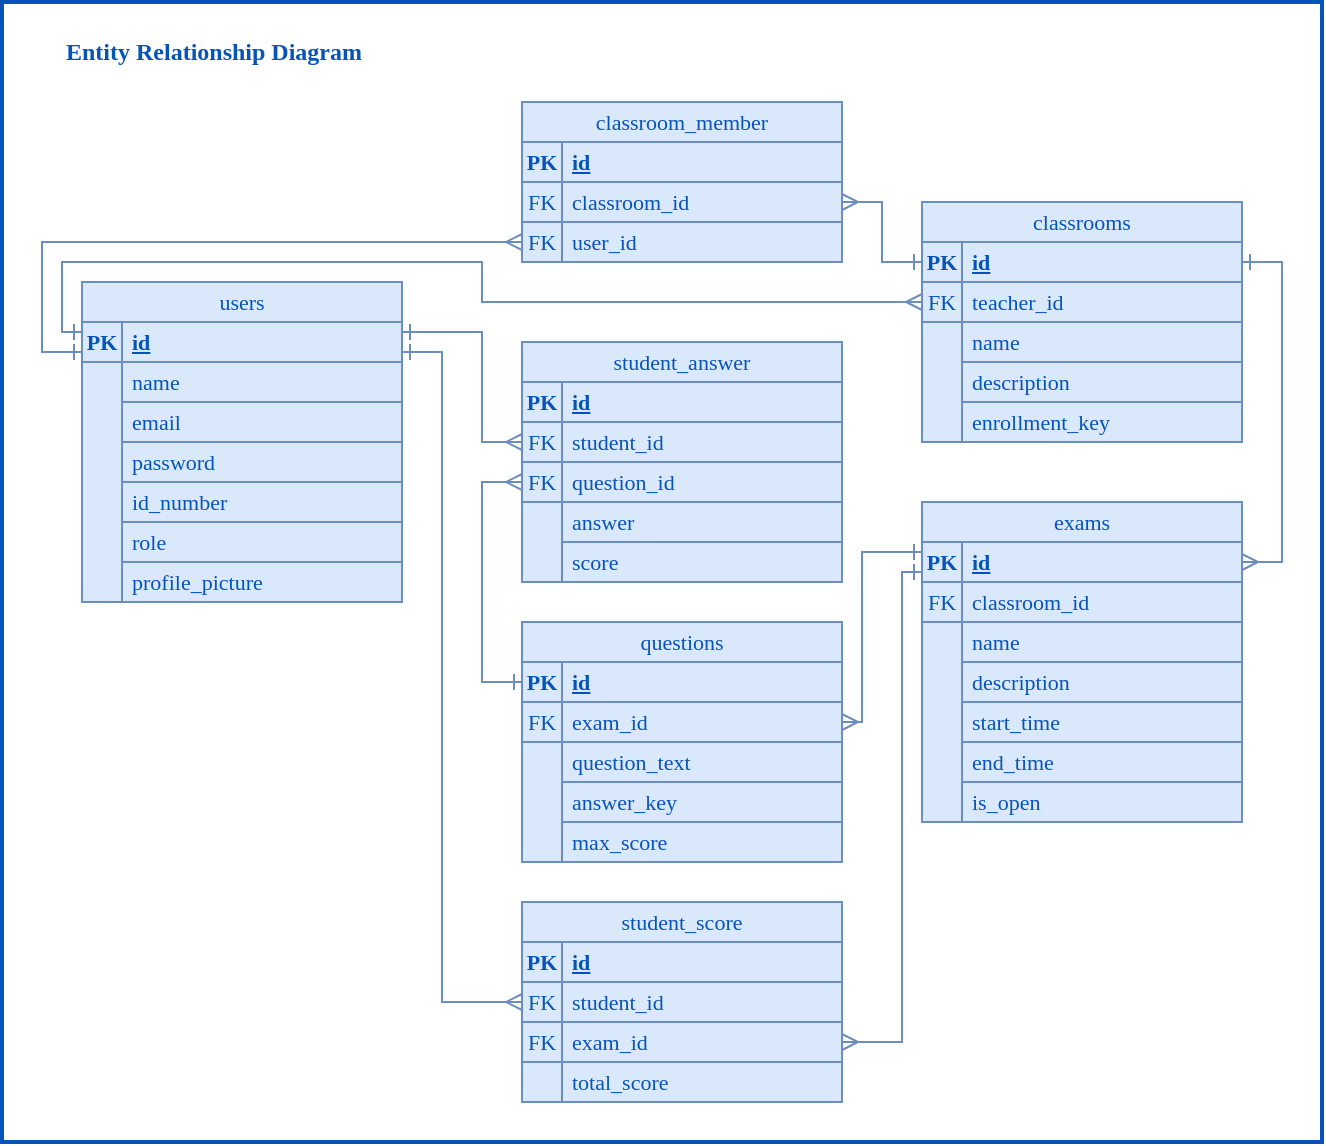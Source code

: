 <mxfile version="21.0.6" type="device"><diagram name="Page-1" id="jyPhjOzdoNEZtlsaGDGt"><mxGraphModel dx="1257" dy="691" grid="1" gridSize="10" guides="1" tooltips="1" connect="1" arrows="1" fold="1" page="1" pageScale="1" pageWidth="850" pageHeight="1100" math="0" shadow="0"><root><mxCell id="0"/><mxCell id="1" parent="0"/><mxCell id="Esa893ykOXGhQDedZgi4-200" value="" style="rounded=0;whiteSpace=wrap;html=1;labelBorderColor=default;strokeWidth=2;fontFamily=Georgia;fontSize=11;fontColor=#0754B8;strokeColor=#0754B8;" parent="1" vertex="1"><mxGeometry x="20" y="40" width="660" height="570" as="geometry"/></mxCell><mxCell id="Esa893ykOXGhQDedZgi4-127" value="" style="group;fontSize=11;fontFamily=Georgia;fillColor=#dae8fc;strokeColor=#6c8ebf;fontColor=#0754B8;" parent="1" vertex="1" connectable="0"><mxGeometry x="280" y="350" width="160" height="120" as="geometry"/></mxCell><mxCell id="Esa893ykOXGhQDedZgi4-93" value="questions" style="rounded=0;whiteSpace=wrap;html=1;strokeWidth=1;fontSize=11;fontFamily=Georgia;fillColor=#dae8fc;strokeColor=#6c8ebf;fontColor=#0754B8;" parent="Esa893ykOXGhQDedZgi4-127" vertex="1"><mxGeometry width="160" height="20" as="geometry"/></mxCell><mxCell id="Esa893ykOXGhQDedZgi4-94" value="" style="rounded=0;whiteSpace=wrap;html=1;strokeWidth=1;fontSize=11;fontFamily=Georgia;fillColor=#dae8fc;strokeColor=#6c8ebf;fontColor=#0754B8;" parent="Esa893ykOXGhQDedZgi4-127" vertex="1"><mxGeometry y="20" width="160" height="20" as="geometry"/></mxCell><mxCell id="Esa893ykOXGhQDedZgi4-95" value="" style="rounded=0;whiteSpace=wrap;html=1;strokeWidth=1;fontSize=11;fontFamily=Georgia;fillColor=#dae8fc;strokeColor=#6c8ebf;fontColor=#0754B8;" parent="Esa893ykOXGhQDedZgi4-127" vertex="1"><mxGeometry y="40" width="160" height="80" as="geometry"/></mxCell><mxCell id="Esa893ykOXGhQDedZgi4-96" value="" style="rounded=0;whiteSpace=wrap;html=1;strokeWidth=1;fontSize=11;fontFamily=Georgia;fillColor=#dae8fc;strokeColor=#6c8ebf;fontColor=#0754B8;" parent="Esa893ykOXGhQDedZgi4-127" vertex="1"><mxGeometry y="40" width="20" height="80" as="geometry"/></mxCell><mxCell id="Esa893ykOXGhQDedZgi4-97" value="&lt;b style=&quot;font-size: 11px;&quot;&gt;PK&lt;/b&gt;" style="rounded=0;whiteSpace=wrap;html=1;strokeWidth=1;fontSize=11;fontFamily=Georgia;fillColor=#dae8fc;strokeColor=#6c8ebf;fontColor=#0754B8;" parent="Esa893ykOXGhQDedZgi4-127" vertex="1"><mxGeometry y="20" width="20" height="20" as="geometry"/></mxCell><mxCell id="Esa893ykOXGhQDedZgi4-98" value="&lt;b style=&quot;font-size: 11px;&quot;&gt;&lt;u style=&quot;font-size: 11px;&quot;&gt;id&lt;/u&gt;&lt;/b&gt;" style="text;html=1;align=left;verticalAlign=middle;whiteSpace=wrap;rounded=0;spacingLeft=3;fontSize=11;fontFamily=Georgia;fillColor=#dae8fc;strokeColor=#6c8ebf;fontColor=#0754B8;" parent="Esa893ykOXGhQDedZgi4-127" vertex="1"><mxGeometry x="20" y="20" width="140" height="20" as="geometry"/></mxCell><mxCell id="Esa893ykOXGhQDedZgi4-99" value="exam_id" style="text;html=1;align=left;verticalAlign=middle;whiteSpace=wrap;rounded=0;spacingLeft=3;fontSize=11;fontFamily=Georgia;fillColor=#dae8fc;strokeColor=#6c8ebf;fontColor=#0754B8;" parent="Esa893ykOXGhQDedZgi4-127" vertex="1"><mxGeometry x="20" y="40" width="140" height="20" as="geometry"/></mxCell><mxCell id="Esa893ykOXGhQDedZgi4-100" value="question_text" style="text;html=1;align=left;verticalAlign=middle;whiteSpace=wrap;rounded=0;spacingLeft=3;fontSize=11;fontFamily=Georgia;fillColor=#dae8fc;strokeColor=#6c8ebf;fontColor=#0754B8;" parent="Esa893ykOXGhQDedZgi4-127" vertex="1"><mxGeometry x="20" y="60" width="140" height="20" as="geometry"/></mxCell><mxCell id="Esa893ykOXGhQDedZgi4-101" value="answer_key" style="text;html=1;align=left;verticalAlign=middle;whiteSpace=wrap;rounded=0;spacingLeft=3;fontSize=11;fontFamily=Georgia;fillColor=#dae8fc;strokeColor=#6c8ebf;fontColor=#0754B8;" parent="Esa893ykOXGhQDedZgi4-127" vertex="1"><mxGeometry x="20" y="80" width="140" height="20" as="geometry"/></mxCell><mxCell id="Esa893ykOXGhQDedZgi4-102" value="max_score" style="text;html=1;align=left;verticalAlign=middle;whiteSpace=wrap;rounded=0;spacingLeft=3;fontSize=11;fontFamily=Georgia;fillColor=#dae8fc;strokeColor=#6c8ebf;fontColor=#0754B8;" parent="Esa893ykOXGhQDedZgi4-127" vertex="1"><mxGeometry x="20" y="100" width="140" height="20" as="geometry"/></mxCell><mxCell id="Esa893ykOXGhQDedZgi4-181" value="FK" style="text;html=1;align=center;verticalAlign=middle;whiteSpace=wrap;rounded=0;fontSize=11;fontFamily=Georgia;fillColor=#dae8fc;strokeColor=#6c8ebf;fontColor=#0754B8;" parent="Esa893ykOXGhQDedZgi4-127" vertex="1"><mxGeometry y="40" width="20" height="20" as="geometry"/></mxCell><mxCell id="Esa893ykOXGhQDedZgi4-128" value="" style="group;fontSize=11;fontFamily=Georgia;fillColor=#dae8fc;strokeColor=#6c8ebf;fontColor=#0754B8;" parent="1" vertex="1" connectable="0"><mxGeometry x="280" y="490" width="160" height="100" as="geometry"/></mxCell><mxCell id="Esa893ykOXGhQDedZgi4-117" value="student_score" style="rounded=0;whiteSpace=wrap;html=1;strokeWidth=1;fontSize=11;fontFamily=Georgia;fillColor=#dae8fc;strokeColor=#6c8ebf;fontColor=#0754B8;" parent="Esa893ykOXGhQDedZgi4-128" vertex="1"><mxGeometry width="160" height="20" as="geometry"/></mxCell><mxCell id="Esa893ykOXGhQDedZgi4-118" value="" style="rounded=0;whiteSpace=wrap;html=1;strokeWidth=1;fontSize=11;fontFamily=Georgia;fillColor=#dae8fc;strokeColor=#6c8ebf;fontColor=#0754B8;" parent="Esa893ykOXGhQDedZgi4-128" vertex="1"><mxGeometry y="20" width="160" height="20" as="geometry"/></mxCell><mxCell id="Esa893ykOXGhQDedZgi4-119" value="" style="rounded=0;whiteSpace=wrap;html=1;strokeWidth=1;fontSize=11;fontFamily=Georgia;fillColor=#dae8fc;strokeColor=#6c8ebf;fontColor=#0754B8;" parent="Esa893ykOXGhQDedZgi4-128" vertex="1"><mxGeometry y="40" width="160" height="60" as="geometry"/></mxCell><mxCell id="Esa893ykOXGhQDedZgi4-120" value="" style="rounded=0;whiteSpace=wrap;html=1;strokeWidth=1;fontSize=11;fontFamily=Georgia;fillColor=#dae8fc;strokeColor=#6c8ebf;fontColor=#0754B8;" parent="Esa893ykOXGhQDedZgi4-128" vertex="1"><mxGeometry y="40" width="20" height="60" as="geometry"/></mxCell><mxCell id="Esa893ykOXGhQDedZgi4-121" value="&lt;b style=&quot;font-size: 11px;&quot;&gt;PK&lt;/b&gt;" style="rounded=0;whiteSpace=wrap;html=1;strokeWidth=1;fontSize=11;fontFamily=Georgia;fillColor=#dae8fc;strokeColor=#6c8ebf;fontColor=#0754B8;" parent="Esa893ykOXGhQDedZgi4-128" vertex="1"><mxGeometry y="20" width="20" height="20" as="geometry"/></mxCell><mxCell id="Esa893ykOXGhQDedZgi4-122" value="&lt;b style=&quot;font-size: 11px;&quot;&gt;&lt;u style=&quot;font-size: 11px;&quot;&gt;id&lt;/u&gt;&lt;/b&gt;" style="text;html=1;align=left;verticalAlign=middle;whiteSpace=wrap;rounded=0;spacingLeft=3;fontSize=11;fontFamily=Georgia;fillColor=#dae8fc;strokeColor=#6c8ebf;fontColor=#0754B8;" parent="Esa893ykOXGhQDedZgi4-128" vertex="1"><mxGeometry x="20" y="20" width="140" height="20" as="geometry"/></mxCell><mxCell id="Esa893ykOXGhQDedZgi4-123" value="student_id" style="text;html=1;align=left;verticalAlign=middle;whiteSpace=wrap;rounded=0;spacingLeft=3;fontSize=11;fontFamily=Georgia;fillColor=#dae8fc;strokeColor=#6c8ebf;fontColor=#0754B8;" parent="Esa893ykOXGhQDedZgi4-128" vertex="1"><mxGeometry x="20" y="40" width="140" height="20" as="geometry"/></mxCell><mxCell id="Esa893ykOXGhQDedZgi4-124" value="exam_id" style="text;html=1;align=left;verticalAlign=middle;whiteSpace=wrap;rounded=0;spacingLeft=3;fontSize=11;fontFamily=Georgia;fillColor=#dae8fc;strokeColor=#6c8ebf;fontColor=#0754B8;" parent="Esa893ykOXGhQDedZgi4-128" vertex="1"><mxGeometry x="20" y="60" width="140" height="20" as="geometry"/></mxCell><mxCell id="Esa893ykOXGhQDedZgi4-125" value="total_score" style="text;html=1;align=left;verticalAlign=middle;whiteSpace=wrap;rounded=0;spacingLeft=3;fontSize=11;fontFamily=Georgia;fillColor=#dae8fc;strokeColor=#6c8ebf;fontColor=#0754B8;" parent="Esa893ykOXGhQDedZgi4-128" vertex="1"><mxGeometry x="20" y="80" width="140" height="20" as="geometry"/></mxCell><mxCell id="Esa893ykOXGhQDedZgi4-179" value="FK" style="text;html=1;align=center;verticalAlign=middle;whiteSpace=wrap;rounded=0;fontSize=11;fontFamily=Georgia;fillColor=#dae8fc;strokeColor=#6c8ebf;fontColor=#0754B8;" parent="Esa893ykOXGhQDedZgi4-128" vertex="1"><mxGeometry y="40" width="20" height="20" as="geometry"/></mxCell><mxCell id="Esa893ykOXGhQDedZgi4-180" value="FK" style="text;html=1;align=center;verticalAlign=middle;whiteSpace=wrap;rounded=0;fontSize=11;fontFamily=Georgia;fillColor=#dae8fc;strokeColor=#6c8ebf;fontColor=#0754B8;" parent="Esa893ykOXGhQDedZgi4-128" vertex="1"><mxGeometry y="60" width="20" height="20" as="geometry"/></mxCell><mxCell id="Esa893ykOXGhQDedZgi4-129" value="" style="group;fontSize=11;fontFamily=Georgia;fillColor=#dae8fc;strokeColor=#6c8ebf;fontColor=#0754B8;" parent="1" vertex="1" connectable="0"><mxGeometry x="280" y="210" width="160" height="120" as="geometry"/></mxCell><mxCell id="Esa893ykOXGhQDedZgi4-105" value="student_answer" style="rounded=0;whiteSpace=wrap;html=1;strokeWidth=1;fontSize=11;fontFamily=Georgia;fillColor=#dae8fc;strokeColor=#6c8ebf;fontColor=#0754B8;" parent="Esa893ykOXGhQDedZgi4-129" vertex="1"><mxGeometry width="160" height="20" as="geometry"/></mxCell><mxCell id="Esa893ykOXGhQDedZgi4-106" value="" style="rounded=0;whiteSpace=wrap;html=1;strokeWidth=1;fontSize=11;fontFamily=Georgia;fillColor=#dae8fc;strokeColor=#6c8ebf;fontColor=#0754B8;" parent="Esa893ykOXGhQDedZgi4-129" vertex="1"><mxGeometry y="20" width="160" height="20" as="geometry"/></mxCell><mxCell id="Esa893ykOXGhQDedZgi4-107" value="" style="rounded=0;whiteSpace=wrap;html=1;strokeWidth=1;fontSize=11;fontFamily=Georgia;fillColor=#dae8fc;strokeColor=#6c8ebf;fontColor=#0754B8;" parent="Esa893ykOXGhQDedZgi4-129" vertex="1"><mxGeometry y="40" width="160" height="80" as="geometry"/></mxCell><mxCell id="Esa893ykOXGhQDedZgi4-108" value="" style="rounded=0;whiteSpace=wrap;html=1;strokeWidth=1;fontSize=11;fontFamily=Georgia;fillColor=#dae8fc;strokeColor=#6c8ebf;fontColor=#0754B8;" parent="Esa893ykOXGhQDedZgi4-129" vertex="1"><mxGeometry y="40" width="20" height="80" as="geometry"/></mxCell><mxCell id="Esa893ykOXGhQDedZgi4-109" value="&lt;b style=&quot;font-size: 11px;&quot;&gt;PK&lt;/b&gt;" style="rounded=0;whiteSpace=wrap;html=1;strokeWidth=1;fontSize=11;fontFamily=Georgia;fillColor=#dae8fc;strokeColor=#6c8ebf;fontColor=#0754B8;" parent="Esa893ykOXGhQDedZgi4-129" vertex="1"><mxGeometry y="20" width="20" height="20" as="geometry"/></mxCell><mxCell id="Esa893ykOXGhQDedZgi4-110" value="&lt;b style=&quot;font-size: 11px;&quot;&gt;&lt;u style=&quot;font-size: 11px;&quot;&gt;id&lt;/u&gt;&lt;/b&gt;" style="text;html=1;align=left;verticalAlign=middle;whiteSpace=wrap;rounded=0;spacingLeft=3;fontSize=11;fontFamily=Georgia;fillColor=#dae8fc;strokeColor=#6c8ebf;fontColor=#0754B8;" parent="Esa893ykOXGhQDedZgi4-129" vertex="1"><mxGeometry x="20" y="20" width="140" height="20" as="geometry"/></mxCell><mxCell id="Esa893ykOXGhQDedZgi4-111" value="student_id" style="text;html=1;align=left;verticalAlign=middle;whiteSpace=wrap;rounded=0;spacingLeft=3;fontSize=11;fontFamily=Georgia;fillColor=#dae8fc;strokeColor=#6c8ebf;fontColor=#0754B8;" parent="Esa893ykOXGhQDedZgi4-129" vertex="1"><mxGeometry x="20" y="40" width="140" height="20" as="geometry"/></mxCell><mxCell id="Esa893ykOXGhQDedZgi4-112" value="question_id" style="text;html=1;align=left;verticalAlign=middle;whiteSpace=wrap;rounded=0;spacingLeft=3;fontSize=11;fontFamily=Georgia;fillColor=#dae8fc;strokeColor=#6c8ebf;fontColor=#0754B8;" parent="Esa893ykOXGhQDedZgi4-129" vertex="1"><mxGeometry x="20" y="60" width="140" height="20" as="geometry"/></mxCell><mxCell id="Esa893ykOXGhQDedZgi4-113" value="answer" style="text;html=1;align=left;verticalAlign=middle;whiteSpace=wrap;rounded=0;spacingLeft=3;fontSize=11;fontFamily=Georgia;fillColor=#dae8fc;strokeColor=#6c8ebf;fontColor=#0754B8;" parent="Esa893ykOXGhQDedZgi4-129" vertex="1"><mxGeometry x="20" y="80" width="140" height="20" as="geometry"/></mxCell><mxCell id="Esa893ykOXGhQDedZgi4-114" value="score" style="text;html=1;align=left;verticalAlign=middle;whiteSpace=wrap;rounded=0;spacingLeft=3;fontSize=11;fontFamily=Georgia;fillColor=#dae8fc;strokeColor=#6c8ebf;fontColor=#0754B8;" parent="Esa893ykOXGhQDedZgi4-129" vertex="1"><mxGeometry x="20" y="100" width="140" height="20" as="geometry"/></mxCell><mxCell id="Esa893ykOXGhQDedZgi4-177" value="FK" style="text;html=1;align=center;verticalAlign=middle;whiteSpace=wrap;rounded=0;fontSize=11;fontFamily=Georgia;fillColor=#dae8fc;strokeColor=#6c8ebf;fontColor=#0754B8;" parent="Esa893ykOXGhQDedZgi4-129" vertex="1"><mxGeometry y="40" width="20" height="20" as="geometry"/></mxCell><mxCell id="Esa893ykOXGhQDedZgi4-178" value="FK" style="text;html=1;align=center;verticalAlign=middle;whiteSpace=wrap;rounded=0;fontSize=11;fontFamily=Georgia;fillColor=#dae8fc;strokeColor=#6c8ebf;fontColor=#0754B8;" parent="Esa893ykOXGhQDedZgi4-129" vertex="1"><mxGeometry y="60" width="20" height="20" as="geometry"/></mxCell><mxCell id="Esa893ykOXGhQDedZgi4-130" value="" style="group;fontSize=11;fontFamily=Georgia;fillColor=#dae8fc;strokeColor=#6c8ebf;fontColor=#0754B8;" parent="1" vertex="1" connectable="0"><mxGeometry x="480" y="140" width="160" height="120" as="geometry"/></mxCell><mxCell id="Esa893ykOXGhQDedZgi4-59" value="classrooms" style="rounded=0;whiteSpace=wrap;html=1;strokeWidth=1;fontSize=11;fontFamily=Georgia;fillColor=#dae8fc;strokeColor=#6c8ebf;fontColor=#0754B8;" parent="Esa893ykOXGhQDedZgi4-130" vertex="1"><mxGeometry width="160" height="20" as="geometry"/></mxCell><mxCell id="Esa893ykOXGhQDedZgi4-60" value="" style="rounded=0;whiteSpace=wrap;html=1;strokeWidth=1;fontSize=11;fontFamily=Georgia;fillColor=#dae8fc;strokeColor=#6c8ebf;fontColor=#0754B8;" parent="Esa893ykOXGhQDedZgi4-130" vertex="1"><mxGeometry y="20" width="160" height="20" as="geometry"/></mxCell><mxCell id="Esa893ykOXGhQDedZgi4-61" value="" style="rounded=0;whiteSpace=wrap;html=1;strokeWidth=1;fontSize=11;fontFamily=Georgia;fillColor=#dae8fc;strokeColor=#6c8ebf;fontColor=#0754B8;" parent="Esa893ykOXGhQDedZgi4-130" vertex="1"><mxGeometry y="40" width="160" height="80" as="geometry"/></mxCell><mxCell id="Esa893ykOXGhQDedZgi4-62" value="" style="rounded=0;whiteSpace=wrap;html=1;strokeWidth=1;fontSize=11;fontFamily=Georgia;fillColor=#dae8fc;strokeColor=#6c8ebf;fontColor=#0754B8;" parent="Esa893ykOXGhQDedZgi4-130" vertex="1"><mxGeometry y="40" width="20" height="80" as="geometry"/></mxCell><mxCell id="Esa893ykOXGhQDedZgi4-63" value="&lt;b style=&quot;font-size: 11px;&quot;&gt;PK&lt;/b&gt;" style="rounded=0;whiteSpace=wrap;html=1;strokeWidth=1;fontSize=11;fontFamily=Georgia;fillColor=#dae8fc;strokeColor=#6c8ebf;fontColor=#0754B8;" parent="Esa893ykOXGhQDedZgi4-130" vertex="1"><mxGeometry y="20" width="20" height="20" as="geometry"/></mxCell><mxCell id="Esa893ykOXGhQDedZgi4-64" value="&lt;b style=&quot;font-size: 11px;&quot;&gt;&lt;u style=&quot;font-size: 11px;&quot;&gt;id&lt;/u&gt;&lt;/b&gt;" style="text;html=1;align=left;verticalAlign=middle;whiteSpace=wrap;rounded=0;spacingLeft=3;fontSize=11;fontFamily=Georgia;fillColor=#dae8fc;strokeColor=#6c8ebf;fontColor=#0754B8;" parent="Esa893ykOXGhQDedZgi4-130" vertex="1"><mxGeometry x="20" y="20" width="140" height="20" as="geometry"/></mxCell><mxCell id="Esa893ykOXGhQDedZgi4-65" value="teacher_id" style="text;html=1;align=left;verticalAlign=middle;whiteSpace=wrap;rounded=0;spacingLeft=3;fontSize=11;fontFamily=Georgia;fillColor=#dae8fc;strokeColor=#6c8ebf;fontColor=#0754B8;" parent="Esa893ykOXGhQDedZgi4-130" vertex="1"><mxGeometry x="20" y="40" width="140" height="20" as="geometry"/></mxCell><mxCell id="Esa893ykOXGhQDedZgi4-66" value="name" style="text;html=1;align=left;verticalAlign=middle;whiteSpace=wrap;rounded=0;spacingLeft=3;fontSize=11;fontFamily=Georgia;fillColor=#dae8fc;strokeColor=#6c8ebf;fontColor=#0754B8;" parent="Esa893ykOXGhQDedZgi4-130" vertex="1"><mxGeometry x="20" y="60" width="140" height="20" as="geometry"/></mxCell><mxCell id="Esa893ykOXGhQDedZgi4-67" value="description" style="text;html=1;align=left;verticalAlign=middle;whiteSpace=wrap;rounded=0;spacingLeft=3;fontSize=11;fontFamily=Georgia;fillColor=#dae8fc;strokeColor=#6c8ebf;fontColor=#0754B8;" parent="Esa893ykOXGhQDedZgi4-130" vertex="1"><mxGeometry x="20" y="80" width="140" height="20" as="geometry"/></mxCell><mxCell id="Esa893ykOXGhQDedZgi4-68" value="enrollment_key" style="text;html=1;align=left;verticalAlign=middle;whiteSpace=wrap;rounded=0;spacingLeft=3;fontSize=11;fontFamily=Georgia;fillColor=#dae8fc;strokeColor=#6c8ebf;fontColor=#0754B8;" parent="Esa893ykOXGhQDedZgi4-130" vertex="1"><mxGeometry x="20" y="100" width="140" height="20" as="geometry"/></mxCell><mxCell id="Esa893ykOXGhQDedZgi4-175" value="FK" style="text;html=1;align=center;verticalAlign=middle;whiteSpace=wrap;rounded=0;fontSize=11;fontFamily=Georgia;fillColor=#dae8fc;strokeColor=#6c8ebf;fontColor=#0754B8;" parent="Esa893ykOXGhQDedZgi4-130" vertex="1"><mxGeometry y="40" width="20" height="20" as="geometry"/></mxCell><mxCell id="Esa893ykOXGhQDedZgi4-131" value="" style="group;fontSize=11;fontFamily=Georgia;fillColor=#dae8fc;strokeColor=#6c8ebf;fontColor=#0754B8;" parent="1" vertex="1" connectable="0"><mxGeometry x="280" y="90" width="160" height="80" as="geometry"/></mxCell><mxCell id="Esa893ykOXGhQDedZgi4-71" value="classroom_member" style="rounded=0;whiteSpace=wrap;html=1;strokeWidth=1;fontSize=11;fontFamily=Georgia;fillColor=#dae8fc;strokeColor=#6c8ebf;fontColor=#0754B8;" parent="Esa893ykOXGhQDedZgi4-131" vertex="1"><mxGeometry width="160" height="20" as="geometry"/></mxCell><mxCell id="Esa893ykOXGhQDedZgi4-72" value="" style="rounded=0;whiteSpace=wrap;html=1;strokeWidth=1;fontSize=11;fontFamily=Georgia;fillColor=#dae8fc;strokeColor=#6c8ebf;fontColor=#0754B8;" parent="Esa893ykOXGhQDedZgi4-131" vertex="1"><mxGeometry y="20" width="160" height="20" as="geometry"/></mxCell><mxCell id="Esa893ykOXGhQDedZgi4-73" value="" style="rounded=0;whiteSpace=wrap;html=1;strokeWidth=1;fontSize=11;fontFamily=Georgia;fillColor=#dae8fc;strokeColor=#6c8ebf;fontColor=#0754B8;" parent="Esa893ykOXGhQDedZgi4-131" vertex="1"><mxGeometry y="40" width="160" height="40" as="geometry"/></mxCell><mxCell id="Esa893ykOXGhQDedZgi4-74" value="" style="rounded=0;whiteSpace=wrap;html=1;strokeWidth=1;fontSize=11;fontFamily=Georgia;fillColor=#dae8fc;strokeColor=#6c8ebf;fontColor=#0754B8;" parent="Esa893ykOXGhQDedZgi4-131" vertex="1"><mxGeometry y="40" width="20" height="40" as="geometry"/></mxCell><mxCell id="Esa893ykOXGhQDedZgi4-75" value="&lt;b style=&quot;font-size: 11px;&quot;&gt;PK&lt;/b&gt;" style="rounded=0;whiteSpace=wrap;html=1;strokeWidth=1;fontSize=11;fontFamily=Georgia;fillColor=#dae8fc;strokeColor=#6c8ebf;fontColor=#0754B8;" parent="Esa893ykOXGhQDedZgi4-131" vertex="1"><mxGeometry y="20" width="20" height="20" as="geometry"/></mxCell><mxCell id="Esa893ykOXGhQDedZgi4-76" value="&lt;b style=&quot;font-size: 11px;&quot;&gt;&lt;u style=&quot;font-size: 11px;&quot;&gt;id&lt;/u&gt;&lt;/b&gt;" style="text;html=1;align=left;verticalAlign=middle;whiteSpace=wrap;rounded=0;spacingLeft=3;fontSize=11;fontFamily=Georgia;fillColor=#dae8fc;strokeColor=#6c8ebf;fontColor=#0754B8;" parent="Esa893ykOXGhQDedZgi4-131" vertex="1"><mxGeometry x="20" y="20" width="140" height="20" as="geometry"/></mxCell><mxCell id="Esa893ykOXGhQDedZgi4-77" value="classroom_id" style="text;html=1;align=left;verticalAlign=middle;whiteSpace=wrap;rounded=0;spacingLeft=3;fontSize=11;fontFamily=Georgia;fillColor=#dae8fc;strokeColor=#6c8ebf;fontColor=#0754B8;" parent="Esa893ykOXGhQDedZgi4-131" vertex="1"><mxGeometry x="20" y="40" width="140" height="20" as="geometry"/></mxCell><mxCell id="Esa893ykOXGhQDedZgi4-78" value="user_id" style="text;html=1;align=left;verticalAlign=middle;whiteSpace=wrap;rounded=0;spacingLeft=3;fontSize=11;fontFamily=Georgia;fillColor=#dae8fc;strokeColor=#6c8ebf;fontColor=#0754B8;" parent="Esa893ykOXGhQDedZgi4-131" vertex="1"><mxGeometry x="20" y="60" width="140" height="20" as="geometry"/></mxCell><mxCell id="Esa893ykOXGhQDedZgi4-151" value="FK" style="text;html=1;align=center;verticalAlign=middle;whiteSpace=wrap;rounded=0;fontSize=11;fontFamily=Georgia;fillColor=#dae8fc;strokeColor=#6c8ebf;fontColor=#0754B8;" parent="Esa893ykOXGhQDedZgi4-131" vertex="1"><mxGeometry y="40" width="20" height="20" as="geometry"/></mxCell><mxCell id="Esa893ykOXGhQDedZgi4-152" value="FK" style="text;html=1;align=center;verticalAlign=middle;whiteSpace=wrap;rounded=0;fontSize=11;fontFamily=Georgia;fillColor=#dae8fc;strokeColor=#6c8ebf;fontColor=#0754B8;" parent="Esa893ykOXGhQDedZgi4-131" vertex="1"><mxGeometry y="60" width="20" height="20" as="geometry"/></mxCell><mxCell id="Esa893ykOXGhQDedZgi4-132" value="" style="group;fontFamily=Georgia;fontSize=11;fillColor=#dae8fc;strokeColor=#6c8ebf;fontColor=#0754B8;" parent="1" vertex="1" connectable="0"><mxGeometry x="60" y="180" width="160" height="160" as="geometry"/></mxCell><mxCell id="Esa893ykOXGhQDedZgi4-46" value="users" style="rounded=0;whiteSpace=wrap;html=1;strokeWidth=1;fontFamily=Georgia;fontSize=11;fillColor=#dae8fc;strokeColor=#6c8ebf;fontColor=#0754B8;" parent="Esa893ykOXGhQDedZgi4-132" vertex="1"><mxGeometry width="160" height="20" as="geometry"/></mxCell><mxCell id="Esa893ykOXGhQDedZgi4-47" value="" style="rounded=0;whiteSpace=wrap;html=1;strokeWidth=1;fontFamily=Georgia;fontSize=11;fillColor=#dae8fc;strokeColor=#6c8ebf;fontColor=#0754B8;" parent="Esa893ykOXGhQDedZgi4-132" vertex="1"><mxGeometry y="20" width="160" height="20" as="geometry"/></mxCell><mxCell id="Esa893ykOXGhQDedZgi4-48" value="" style="rounded=0;whiteSpace=wrap;html=1;strokeWidth=1;fontFamily=Georgia;fontSize=11;fillColor=#dae8fc;strokeColor=#6c8ebf;fontColor=#0754B8;" parent="Esa893ykOXGhQDedZgi4-132" vertex="1"><mxGeometry y="40" width="160" height="120" as="geometry"/></mxCell><mxCell id="Esa893ykOXGhQDedZgi4-49" value="" style="rounded=0;whiteSpace=wrap;html=1;strokeWidth=1;fontFamily=Georgia;fontSize=11;fillColor=#dae8fc;strokeColor=#6c8ebf;fontColor=#0754B8;" parent="Esa893ykOXGhQDedZgi4-132" vertex="1"><mxGeometry y="40" width="20" height="120" as="geometry"/></mxCell><mxCell id="Esa893ykOXGhQDedZgi4-50" value="&lt;b style=&quot;font-size: 11px;&quot;&gt;PK&lt;/b&gt;" style="rounded=0;whiteSpace=wrap;html=1;strokeWidth=1;fontSize=11;fontFamily=Georgia;fillColor=#dae8fc;strokeColor=#6c8ebf;fontColor=#0754B8;" parent="Esa893ykOXGhQDedZgi4-132" vertex="1"><mxGeometry y="20" width="20" height="20" as="geometry"/></mxCell><mxCell id="Esa893ykOXGhQDedZgi4-52" value="&lt;b style=&quot;font-size: 11px;&quot;&gt;&lt;u style=&quot;font-size: 11px;&quot;&gt;id&lt;/u&gt;&lt;/b&gt;" style="text;html=1;align=left;verticalAlign=middle;whiteSpace=wrap;rounded=0;spacingLeft=3;fontFamily=Georgia;fontSize=11;fillColor=#dae8fc;strokeColor=#6c8ebf;fontColor=#0754B8;" parent="Esa893ykOXGhQDedZgi4-132" vertex="1"><mxGeometry x="20" y="20" width="140" height="20" as="geometry"/></mxCell><mxCell id="Esa893ykOXGhQDedZgi4-53" value="name" style="text;html=1;align=left;verticalAlign=middle;whiteSpace=wrap;rounded=0;spacingLeft=3;fontFamily=Georgia;fontSize=11;fillColor=#dae8fc;strokeColor=#6c8ebf;fontColor=#0754B8;" parent="Esa893ykOXGhQDedZgi4-132" vertex="1"><mxGeometry x="20" y="40" width="140" height="20" as="geometry"/></mxCell><mxCell id="Esa893ykOXGhQDedZgi4-54" value="email" style="text;html=1;align=left;verticalAlign=middle;whiteSpace=wrap;rounded=0;spacingLeft=3;fontFamily=Georgia;fontSize=11;fillColor=#dae8fc;strokeColor=#6c8ebf;fontColor=#0754B8;" parent="Esa893ykOXGhQDedZgi4-132" vertex="1"><mxGeometry x="20" y="60" width="140" height="20" as="geometry"/></mxCell><mxCell id="Esa893ykOXGhQDedZgi4-55" value="password" style="text;html=1;align=left;verticalAlign=middle;whiteSpace=wrap;rounded=0;spacingLeft=3;fontFamily=Georgia;fontSize=11;fillColor=#dae8fc;strokeColor=#6c8ebf;fontColor=#0754B8;" parent="Esa893ykOXGhQDedZgi4-132" vertex="1"><mxGeometry x="20" y="80" width="140" height="20" as="geometry"/></mxCell><mxCell id="Esa893ykOXGhQDedZgi4-56" value="id_number" style="text;html=1;align=left;verticalAlign=middle;whiteSpace=wrap;rounded=0;spacingLeft=3;fontFamily=Georgia;fontSize=11;fillColor=#dae8fc;strokeColor=#6c8ebf;fontColor=#0754B8;" parent="Esa893ykOXGhQDedZgi4-132" vertex="1"><mxGeometry x="20" y="100" width="140" height="20" as="geometry"/></mxCell><mxCell id="Esa893ykOXGhQDedZgi4-57" value="role" style="text;html=1;align=left;verticalAlign=middle;whiteSpace=wrap;rounded=0;spacingLeft=3;fontFamily=Georgia;fontSize=11;fillColor=#dae8fc;strokeColor=#6c8ebf;fontColor=#0754B8;" parent="Esa893ykOXGhQDedZgi4-132" vertex="1"><mxGeometry x="20" y="120" width="140" height="20" as="geometry"/></mxCell><mxCell id="Esa893ykOXGhQDedZgi4-58" value="profile_picture" style="text;html=1;align=left;verticalAlign=middle;whiteSpace=wrap;rounded=0;spacingLeft=3;fontFamily=Georgia;fontSize=11;fillColor=#dae8fc;strokeColor=#6c8ebf;fontColor=#0754B8;" parent="Esa893ykOXGhQDedZgi4-132" vertex="1"><mxGeometry x="20" y="140" width="140" height="20" as="geometry"/></mxCell><mxCell id="Esa893ykOXGhQDedZgi4-182" value="" style="group;fontSize=11;fontFamily=Georgia;fillColor=#dae8fc;strokeColor=#6c8ebf;fontColor=#0754B8;" parent="1" vertex="1" connectable="0"><mxGeometry x="480" y="290" width="160" height="160" as="geometry"/></mxCell><mxCell id="Esa893ykOXGhQDedZgi4-133" value="" style="group;fontSize=11;fontFamily=Georgia;fillColor=#dae8fc;strokeColor=#6c8ebf;fontColor=#0754B8;" parent="Esa893ykOXGhQDedZgi4-182" vertex="1" connectable="0"><mxGeometry width="160" height="160" as="geometry"/></mxCell><mxCell id="Esa893ykOXGhQDedZgi4-81" value="exams" style="rounded=0;whiteSpace=wrap;html=1;strokeWidth=1;fontSize=11;fontFamily=Georgia;fillColor=#dae8fc;strokeColor=#6c8ebf;fontColor=#0754B8;" parent="Esa893ykOXGhQDedZgi4-133" vertex="1"><mxGeometry width="160" height="20" as="geometry"/></mxCell><mxCell id="Esa893ykOXGhQDedZgi4-82" value="" style="rounded=0;whiteSpace=wrap;html=1;strokeWidth=1;fontSize=11;fontFamily=Georgia;fillColor=#dae8fc;strokeColor=#6c8ebf;fontColor=#0754B8;" parent="Esa893ykOXGhQDedZgi4-133" vertex="1"><mxGeometry y="20" width="160" height="20" as="geometry"/></mxCell><mxCell id="Esa893ykOXGhQDedZgi4-83" value="" style="rounded=0;whiteSpace=wrap;html=1;strokeWidth=1;fontSize=11;fontFamily=Georgia;fillColor=#dae8fc;strokeColor=#6c8ebf;fontColor=#0754B8;" parent="Esa893ykOXGhQDedZgi4-133" vertex="1"><mxGeometry y="40" width="160" height="120" as="geometry"/></mxCell><mxCell id="Esa893ykOXGhQDedZgi4-84" value="" style="rounded=0;whiteSpace=wrap;html=1;strokeWidth=1;fontSize=11;fontFamily=Georgia;fillColor=#dae8fc;strokeColor=#6c8ebf;fontColor=#0754B8;" parent="Esa893ykOXGhQDedZgi4-133" vertex="1"><mxGeometry y="40" width="20" height="120" as="geometry"/></mxCell><mxCell id="Esa893ykOXGhQDedZgi4-85" value="&lt;b style=&quot;font-size: 11px;&quot;&gt;PK&lt;/b&gt;" style="rounded=0;whiteSpace=wrap;html=1;strokeWidth=1;fontSize=11;fontFamily=Georgia;fillColor=#dae8fc;strokeColor=#6c8ebf;fontColor=#0754B8;" parent="Esa893ykOXGhQDedZgi4-133" vertex="1"><mxGeometry y="20" width="20" height="20" as="geometry"/></mxCell><mxCell id="Esa893ykOXGhQDedZgi4-86" value="&lt;b style=&quot;font-size: 11px;&quot;&gt;&lt;u style=&quot;font-size: 11px;&quot;&gt;id&lt;/u&gt;&lt;/b&gt;" style="text;html=1;align=left;verticalAlign=middle;whiteSpace=wrap;rounded=0;spacingLeft=3;fontSize=11;fontFamily=Georgia;fillColor=#dae8fc;strokeColor=#6c8ebf;fontColor=#0754B8;" parent="Esa893ykOXGhQDedZgi4-133" vertex="1"><mxGeometry x="20" y="20" width="140" height="20" as="geometry"/></mxCell><mxCell id="Esa893ykOXGhQDedZgi4-87" value="classroom_id" style="text;html=1;align=left;verticalAlign=middle;whiteSpace=wrap;rounded=0;spacingLeft=3;fontSize=11;fontFamily=Georgia;fillColor=#dae8fc;strokeColor=#6c8ebf;fontColor=#0754B8;" parent="Esa893ykOXGhQDedZgi4-133" vertex="1"><mxGeometry x="20" y="40" width="140" height="20" as="geometry"/></mxCell><mxCell id="Esa893ykOXGhQDedZgi4-88" value="name" style="text;html=1;align=left;verticalAlign=middle;whiteSpace=wrap;rounded=0;spacingLeft=3;fontSize=11;fontFamily=Georgia;fillColor=#dae8fc;strokeColor=#6c8ebf;fontColor=#0754B8;" parent="Esa893ykOXGhQDedZgi4-133" vertex="1"><mxGeometry x="20" y="60" width="140" height="20" as="geometry"/></mxCell><mxCell id="Esa893ykOXGhQDedZgi4-89" value="description" style="text;html=1;align=left;verticalAlign=middle;whiteSpace=wrap;rounded=0;spacingLeft=3;fontSize=11;fontFamily=Georgia;fillColor=#dae8fc;strokeColor=#6c8ebf;fontColor=#0754B8;" parent="Esa893ykOXGhQDedZgi4-133" vertex="1"><mxGeometry x="20" y="80" width="140" height="20" as="geometry"/></mxCell><mxCell id="Esa893ykOXGhQDedZgi4-90" value="start_time" style="text;html=1;align=left;verticalAlign=middle;whiteSpace=wrap;rounded=0;spacingLeft=3;fontSize=11;fontFamily=Georgia;fillColor=#dae8fc;strokeColor=#6c8ebf;fontColor=#0754B8;" parent="Esa893ykOXGhQDedZgi4-133" vertex="1"><mxGeometry x="20" y="100" width="140" height="20" as="geometry"/></mxCell><mxCell id="Esa893ykOXGhQDedZgi4-91" value="end_time" style="text;html=1;align=left;verticalAlign=middle;whiteSpace=wrap;rounded=0;spacingLeft=3;fontSize=11;fontFamily=Georgia;fillColor=#dae8fc;strokeColor=#6c8ebf;fontColor=#0754B8;" parent="Esa893ykOXGhQDedZgi4-133" vertex="1"><mxGeometry x="20" y="120" width="140" height="20" as="geometry"/></mxCell><mxCell id="Esa893ykOXGhQDedZgi4-92" value="is_open" style="text;html=1;align=left;verticalAlign=middle;whiteSpace=wrap;rounded=0;spacingLeft=3;fontSize=11;fontFamily=Georgia;fillColor=#dae8fc;strokeColor=#6c8ebf;fontColor=#0754B8;" parent="Esa893ykOXGhQDedZgi4-133" vertex="1"><mxGeometry x="20" y="140" width="140" height="20" as="geometry"/></mxCell><mxCell id="Esa893ykOXGhQDedZgi4-150" value="FK" style="text;html=1;align=center;verticalAlign=middle;whiteSpace=wrap;rounded=0;fontSize=11;fontFamily=Georgia;fillColor=#dae8fc;strokeColor=#6c8ebf;fontColor=#0754B8;" parent="Esa893ykOXGhQDedZgi4-182" vertex="1"><mxGeometry y="40" width="20" height="20" as="geometry"/></mxCell><mxCell id="Esa893ykOXGhQDedZgi4-185" value="" style="edgeStyle=orthogonalEdgeStyle;fontSize=11;html=1;endArrow=ERmany;rounded=0;exitX=0;exitY=0.75;exitDx=0;exitDy=0;fontFamily=Georgia;fontColor=#0754B8;fillColor=#dae8fc;strokeColor=#6c8ebf;endFill=0;startArrow=ERone;startFill=0;" parent="1" source="Esa893ykOXGhQDedZgi4-50" edge="1"><mxGeometry width="100" height="100" relative="1" as="geometry"><mxPoint x="220" y="260" as="sourcePoint"/><mxPoint x="280" y="160" as="targetPoint"/><Array as="points"><mxPoint x="40" y="215"/><mxPoint x="40" y="160"/></Array></mxGeometry></mxCell><mxCell id="Esa893ykOXGhQDedZgi4-186" value="" style="edgeStyle=orthogonalEdgeStyle;fontSize=11;html=1;endArrow=ERmany;rounded=0;exitX=0;exitY=0.25;exitDx=0;exitDy=0;entryX=0;entryY=0.5;entryDx=0;entryDy=0;fontFamily=Georgia;fontColor=#0754B8;fillColor=#dae8fc;strokeColor=#6c8ebf;startArrow=ERone;startFill=0;endFill=0;" parent="1" source="Esa893ykOXGhQDedZgi4-50" target="Esa893ykOXGhQDedZgi4-175" edge="1"><mxGeometry width="100" height="100" relative="1" as="geometry"><mxPoint x="250" y="170" as="sourcePoint"/><mxPoint x="290" y="170" as="targetPoint"/><Array as="points"><mxPoint x="50" y="205"/><mxPoint x="50" y="170"/><mxPoint x="260" y="170"/><mxPoint x="260" y="190"/></Array></mxGeometry></mxCell><mxCell id="Esa893ykOXGhQDedZgi4-188" value="" style="edgeStyle=orthogonalEdgeStyle;fontSize=11;html=1;endArrow=ERmany;rounded=0;exitX=0;exitY=0.5;exitDx=0;exitDy=0;entryX=1;entryY=0.5;entryDx=0;entryDy=0;fontFamily=Georgia;fontColor=#0754B8;fillColor=#dae8fc;strokeColor=#6c8ebf;endFill=0;startArrow=ERone;startFill=0;" parent="1" source="Esa893ykOXGhQDedZgi4-63" target="Esa893ykOXGhQDedZgi4-77" edge="1"><mxGeometry width="100" height="100" relative="1" as="geometry"><mxPoint x="250" y="170" as="sourcePoint"/><mxPoint x="490" y="190" as="targetPoint"/><Array as="points"><mxPoint x="460" y="170"/><mxPoint x="460" y="140"/></Array></mxGeometry></mxCell><mxCell id="Esa893ykOXGhQDedZgi4-189" value="" style="edgeStyle=orthogonalEdgeStyle;fontSize=11;html=1;endArrow=ERmany;rounded=0;exitX=0;exitY=0.5;exitDx=0;exitDy=0;entryX=0;entryY=0.5;entryDx=0;entryDy=0;fontFamily=Georgia;fontColor=#0754B8;fillColor=#dae8fc;strokeColor=#6c8ebf;startArrow=ERone;startFill=0;endFill=0;" parent="1" source="Esa893ykOXGhQDedZgi4-97" target="Esa893ykOXGhQDedZgi4-178" edge="1"><mxGeometry width="100" height="100" relative="1" as="geometry"><mxPoint x="490" y="170" as="sourcePoint"/><mxPoint x="260" y="350" as="targetPoint"/><Array as="points"><mxPoint x="260" y="380"/><mxPoint x="260" y="280"/></Array></mxGeometry></mxCell><mxCell id="Esa893ykOXGhQDedZgi4-190" value="" style="edgeStyle=orthogonalEdgeStyle;fontSize=11;html=1;endArrow=ERmany;rounded=0;entryX=0;entryY=0.5;entryDx=0;entryDy=0;fontFamily=Georgia;fontColor=#0754B8;fillColor=#dae8fc;strokeColor=#6c8ebf;endFill=0;exitX=1;exitY=0.25;exitDx=0;exitDy=0;startArrow=ERone;startFill=0;" parent="1" source="Esa893ykOXGhQDedZgi4-52" target="Esa893ykOXGhQDedZgi4-177" edge="1"><mxGeometry width="100" height="100" relative="1" as="geometry"><mxPoint x="220" y="160" as="sourcePoint"/><mxPoint x="230" y="350" as="targetPoint"/><Array as="points"><mxPoint x="260" y="205"/><mxPoint x="260" y="260"/></Array></mxGeometry></mxCell><mxCell id="Esa893ykOXGhQDedZgi4-193" value="" style="edgeStyle=orthogonalEdgeStyle;fontSize=11;html=1;endArrow=ERmany;rounded=0;exitX=1;exitY=0.5;exitDx=0;exitDy=0;entryX=1;entryY=0.5;entryDx=0;entryDy=0;fontFamily=Georgia;fontColor=#0754B8;fillColor=#dae8fc;strokeColor=#6c8ebf;startArrow=ERone;startFill=0;endFill=0;" parent="1" source="Esa893ykOXGhQDedZgi4-64" target="Esa893ykOXGhQDedZgi4-86" edge="1"><mxGeometry width="100" height="100" relative="1" as="geometry"><mxPoint x="760" y="210" as="sourcePoint"/><mxPoint x="660" y="340" as="targetPoint"/><Array as="points"><mxPoint x="660" y="170"/><mxPoint x="660" y="320"/></Array></mxGeometry></mxCell><mxCell id="Esa893ykOXGhQDedZgi4-194" value="" style="edgeStyle=orthogonalEdgeStyle;fontSize=11;html=1;endArrow=ERmany;rounded=0;entryX=1;entryY=0.5;entryDx=0;entryDy=0;exitX=0;exitY=0.25;exitDx=0;exitDy=0;fontFamily=Georgia;fontColor=#0754B8;fillColor=#dae8fc;strokeColor=#6c8ebf;endFill=0;startArrow=ERone;startFill=0;" parent="1" source="Esa893ykOXGhQDedZgi4-85" target="Esa893ykOXGhQDedZgi4-99" edge="1"><mxGeometry width="100" height="100" relative="1" as="geometry"><mxPoint x="470" y="300" as="sourcePoint"/><mxPoint x="450" y="250" as="targetPoint"/><Array as="points"><mxPoint x="450" y="315"/><mxPoint x="450" y="400"/></Array></mxGeometry></mxCell><mxCell id="Esa893ykOXGhQDedZgi4-195" value="" style="edgeStyle=orthogonalEdgeStyle;fontSize=11;html=1;endArrow=ERmany;rounded=0;entryX=1;entryY=0.5;entryDx=0;entryDy=0;exitX=0;exitY=0.75;exitDx=0;exitDy=0;fontFamily=Georgia;fontColor=#0754B8;fillColor=#dae8fc;strokeColor=#6c8ebf;startArrow=ERone;startFill=0;endFill=0;" parent="1" source="Esa893ykOXGhQDedZgi4-85" target="Esa893ykOXGhQDedZgi4-124" edge="1"><mxGeometry width="100" height="100" relative="1" as="geometry"><mxPoint x="490" y="325" as="sourcePoint"/><mxPoint x="450" y="270" as="targetPoint"/><Array as="points"><mxPoint x="470" y="325"/><mxPoint x="470" y="560"/></Array></mxGeometry></mxCell><mxCell id="Esa893ykOXGhQDedZgi4-196" value="" style="edgeStyle=orthogonalEdgeStyle;fontSize=11;html=1;endArrow=ERmany;rounded=0;exitX=1;exitY=0.75;exitDx=0;exitDy=0;entryX=0;entryY=0.5;entryDx=0;entryDy=0;fontFamily=Georgia;fontColor=#0754B8;fillColor=#dae8fc;strokeColor=#6c8ebf;endFill=0;startArrow=ERone;startFill=0;" parent="1" source="Esa893ykOXGhQDedZgi4-52" target="Esa893ykOXGhQDedZgi4-179" edge="1"><mxGeometry width="100" height="100" relative="1" as="geometry"><mxPoint x="210" y="170" as="sourcePoint"/><mxPoint x="290" y="430" as="targetPoint"/><Array as="points"><mxPoint x="240" y="215"/><mxPoint x="240" y="540"/></Array></mxGeometry></mxCell><mxCell id="Esa893ykOXGhQDedZgi4-201" value="&lt;b&gt;&lt;font face=&quot;Times New Roman&quot; style=&quot;font-size: 12px;&quot;&gt;Entity Relationship Diagram&lt;/font&gt;&lt;/b&gt;" style="text;html=1;strokeColor=none;fillColor=none;align=left;verticalAlign=middle;whiteSpace=wrap;rounded=0;fontSize=11;fontFamily=Georgia;fontColor=#0754B8;" parent="1" vertex="1"><mxGeometry x="50" y="50" width="180" height="30" as="geometry"/></mxCell></root></mxGraphModel></diagram></mxfile>